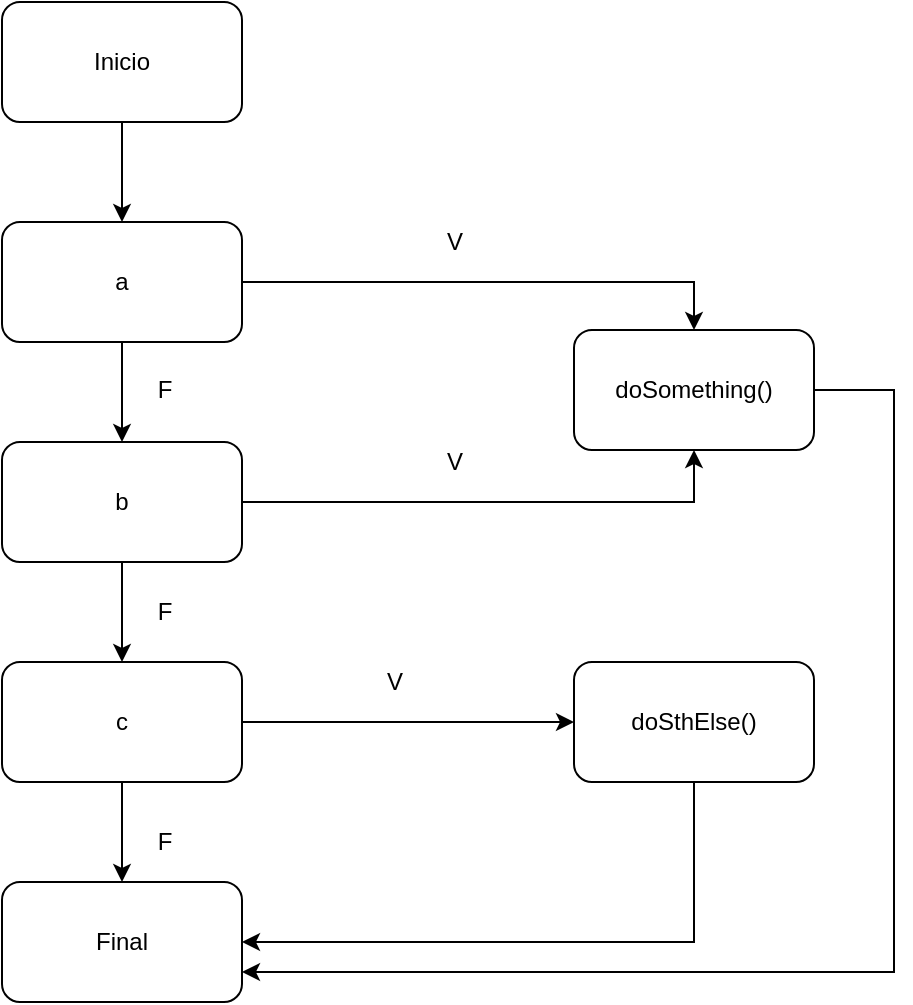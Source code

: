 <mxfile version="20.8.16" type="device"><diagram name="Página-1" id="b9WibMtDYNLISnG8YBst"><mxGraphModel dx="1098" dy="828" grid="1" gridSize="10" guides="1" tooltips="1" connect="1" arrows="1" fold="1" page="1" pageScale="1" pageWidth="827" pageHeight="1169" math="0" shadow="0"><root><mxCell id="0"/><mxCell id="1" parent="0"/><mxCell id="1FxaKKYTGeqRIFtE0nfI-10" style="edgeStyle=orthogonalEdgeStyle;rounded=0;orthogonalLoop=1;jettySize=auto;html=1;exitX=0.5;exitY=1;exitDx=0;exitDy=0;entryX=0.5;entryY=0;entryDx=0;entryDy=0;" edge="1" parent="1" source="1FxaKKYTGeqRIFtE0nfI-1" target="1FxaKKYTGeqRIFtE0nfI-2"><mxGeometry relative="1" as="geometry"/></mxCell><mxCell id="1FxaKKYTGeqRIFtE0nfI-1" value="Inicio" style="rounded=1;whiteSpace=wrap;html=1;" vertex="1" parent="1"><mxGeometry x="354" y="150" width="120" height="60" as="geometry"/></mxCell><mxCell id="1FxaKKYTGeqRIFtE0nfI-11" style="edgeStyle=orthogonalEdgeStyle;rounded=0;orthogonalLoop=1;jettySize=auto;html=1;exitX=0.5;exitY=1;exitDx=0;exitDy=0;entryX=0.5;entryY=0;entryDx=0;entryDy=0;" edge="1" parent="1" source="1FxaKKYTGeqRIFtE0nfI-2" target="1FxaKKYTGeqRIFtE0nfI-3"><mxGeometry relative="1" as="geometry"/></mxCell><mxCell id="1FxaKKYTGeqRIFtE0nfI-14" style="edgeStyle=orthogonalEdgeStyle;rounded=0;orthogonalLoop=1;jettySize=auto;html=1;exitX=1;exitY=0.5;exitDx=0;exitDy=0;entryX=0.5;entryY=0;entryDx=0;entryDy=0;" edge="1" parent="1" source="1FxaKKYTGeqRIFtE0nfI-2" target="1FxaKKYTGeqRIFtE0nfI-9"><mxGeometry relative="1" as="geometry"/></mxCell><mxCell id="1FxaKKYTGeqRIFtE0nfI-2" value="a" style="rounded=1;whiteSpace=wrap;html=1;" vertex="1" parent="1"><mxGeometry x="354" y="260" width="120" height="60" as="geometry"/></mxCell><mxCell id="1FxaKKYTGeqRIFtE0nfI-12" style="edgeStyle=orthogonalEdgeStyle;rounded=0;orthogonalLoop=1;jettySize=auto;html=1;exitX=0.5;exitY=1;exitDx=0;exitDy=0;entryX=0.5;entryY=0;entryDx=0;entryDy=0;" edge="1" parent="1" source="1FxaKKYTGeqRIFtE0nfI-3" target="1FxaKKYTGeqRIFtE0nfI-6"><mxGeometry relative="1" as="geometry"/></mxCell><mxCell id="1FxaKKYTGeqRIFtE0nfI-15" style="edgeStyle=orthogonalEdgeStyle;rounded=0;orthogonalLoop=1;jettySize=auto;html=1;exitX=1;exitY=0.5;exitDx=0;exitDy=0;entryX=0.5;entryY=1;entryDx=0;entryDy=0;" edge="1" parent="1" source="1FxaKKYTGeqRIFtE0nfI-3" target="1FxaKKYTGeqRIFtE0nfI-9"><mxGeometry relative="1" as="geometry"/></mxCell><mxCell id="1FxaKKYTGeqRIFtE0nfI-3" value="b" style="rounded=1;whiteSpace=wrap;html=1;" vertex="1" parent="1"><mxGeometry x="354" y="370" width="120" height="60" as="geometry"/></mxCell><mxCell id="1FxaKKYTGeqRIFtE0nfI-13" style="edgeStyle=orthogonalEdgeStyle;rounded=0;orthogonalLoop=1;jettySize=auto;html=1;exitX=0.5;exitY=1;exitDx=0;exitDy=0;entryX=0.5;entryY=0;entryDx=0;entryDy=0;" edge="1" parent="1" source="1FxaKKYTGeqRIFtE0nfI-6" target="1FxaKKYTGeqRIFtE0nfI-7"><mxGeometry relative="1" as="geometry"/></mxCell><mxCell id="1FxaKKYTGeqRIFtE0nfI-22" style="edgeStyle=orthogonalEdgeStyle;rounded=0;orthogonalLoop=1;jettySize=auto;html=1;exitX=1;exitY=0.5;exitDx=0;exitDy=0;entryX=0;entryY=0.5;entryDx=0;entryDy=0;" edge="1" parent="1" source="1FxaKKYTGeqRIFtE0nfI-6" target="1FxaKKYTGeqRIFtE0nfI-21"><mxGeometry relative="1" as="geometry"/></mxCell><mxCell id="1FxaKKYTGeqRIFtE0nfI-6" value="c" style="rounded=1;whiteSpace=wrap;html=1;" vertex="1" parent="1"><mxGeometry x="354" y="480" width="120" height="60" as="geometry"/></mxCell><mxCell id="1FxaKKYTGeqRIFtE0nfI-7" value="Final" style="rounded=1;whiteSpace=wrap;html=1;" vertex="1" parent="1"><mxGeometry x="354" y="590" width="120" height="60" as="geometry"/></mxCell><mxCell id="1FxaKKYTGeqRIFtE0nfI-19" style="edgeStyle=orthogonalEdgeStyle;rounded=0;orthogonalLoop=1;jettySize=auto;html=1;exitX=1;exitY=0.5;exitDx=0;exitDy=0;entryX=1;entryY=0.75;entryDx=0;entryDy=0;" edge="1" parent="1" source="1FxaKKYTGeqRIFtE0nfI-9" target="1FxaKKYTGeqRIFtE0nfI-7"><mxGeometry relative="1" as="geometry"><Array as="points"><mxPoint x="800" y="344"/><mxPoint x="800" y="635"/></Array></mxGeometry></mxCell><mxCell id="1FxaKKYTGeqRIFtE0nfI-9" value="doSomething()" style="rounded=1;whiteSpace=wrap;html=1;" vertex="1" parent="1"><mxGeometry x="640" y="314" width="120" height="60" as="geometry"/></mxCell><mxCell id="1FxaKKYTGeqRIFtE0nfI-16" value="V" style="text;html=1;align=center;verticalAlign=middle;resizable=0;points=[];autosize=1;strokeColor=none;fillColor=none;" vertex="1" parent="1"><mxGeometry x="565" y="255" width="30" height="30" as="geometry"/></mxCell><mxCell id="1FxaKKYTGeqRIFtE0nfI-17" value="F" style="text;html=1;align=center;verticalAlign=middle;resizable=0;points=[];autosize=1;strokeColor=none;fillColor=none;" vertex="1" parent="1"><mxGeometry x="420" y="329" width="30" height="30" as="geometry"/></mxCell><mxCell id="1FxaKKYTGeqRIFtE0nfI-18" value="V" style="text;html=1;align=center;verticalAlign=middle;resizable=0;points=[];autosize=1;strokeColor=none;fillColor=none;" vertex="1" parent="1"><mxGeometry x="565" y="365" width="30" height="30" as="geometry"/></mxCell><mxCell id="1FxaKKYTGeqRIFtE0nfI-20" value="F" style="text;html=1;align=center;verticalAlign=middle;resizable=0;points=[];autosize=1;strokeColor=none;fillColor=none;" vertex="1" parent="1"><mxGeometry x="420" y="440" width="30" height="30" as="geometry"/></mxCell><mxCell id="1FxaKKYTGeqRIFtE0nfI-25" style="edgeStyle=orthogonalEdgeStyle;rounded=0;orthogonalLoop=1;jettySize=auto;html=1;exitX=0.5;exitY=1;exitDx=0;exitDy=0;entryX=1;entryY=0.5;entryDx=0;entryDy=0;" edge="1" parent="1" source="1FxaKKYTGeqRIFtE0nfI-21" target="1FxaKKYTGeqRIFtE0nfI-7"><mxGeometry relative="1" as="geometry"/></mxCell><mxCell id="1FxaKKYTGeqRIFtE0nfI-21" value="doSthElse()" style="rounded=1;whiteSpace=wrap;html=1;" vertex="1" parent="1"><mxGeometry x="640" y="480" width="120" height="60" as="geometry"/></mxCell><mxCell id="1FxaKKYTGeqRIFtE0nfI-23" value="V" style="text;html=1;align=center;verticalAlign=middle;resizable=0;points=[];autosize=1;strokeColor=none;fillColor=none;" vertex="1" parent="1"><mxGeometry x="535" y="475" width="30" height="30" as="geometry"/></mxCell><mxCell id="1FxaKKYTGeqRIFtE0nfI-24" value="F" style="text;html=1;align=center;verticalAlign=middle;resizable=0;points=[];autosize=1;strokeColor=none;fillColor=none;" vertex="1" parent="1"><mxGeometry x="420" y="554.5" width="30" height="30" as="geometry"/></mxCell></root></mxGraphModel></diagram></mxfile>